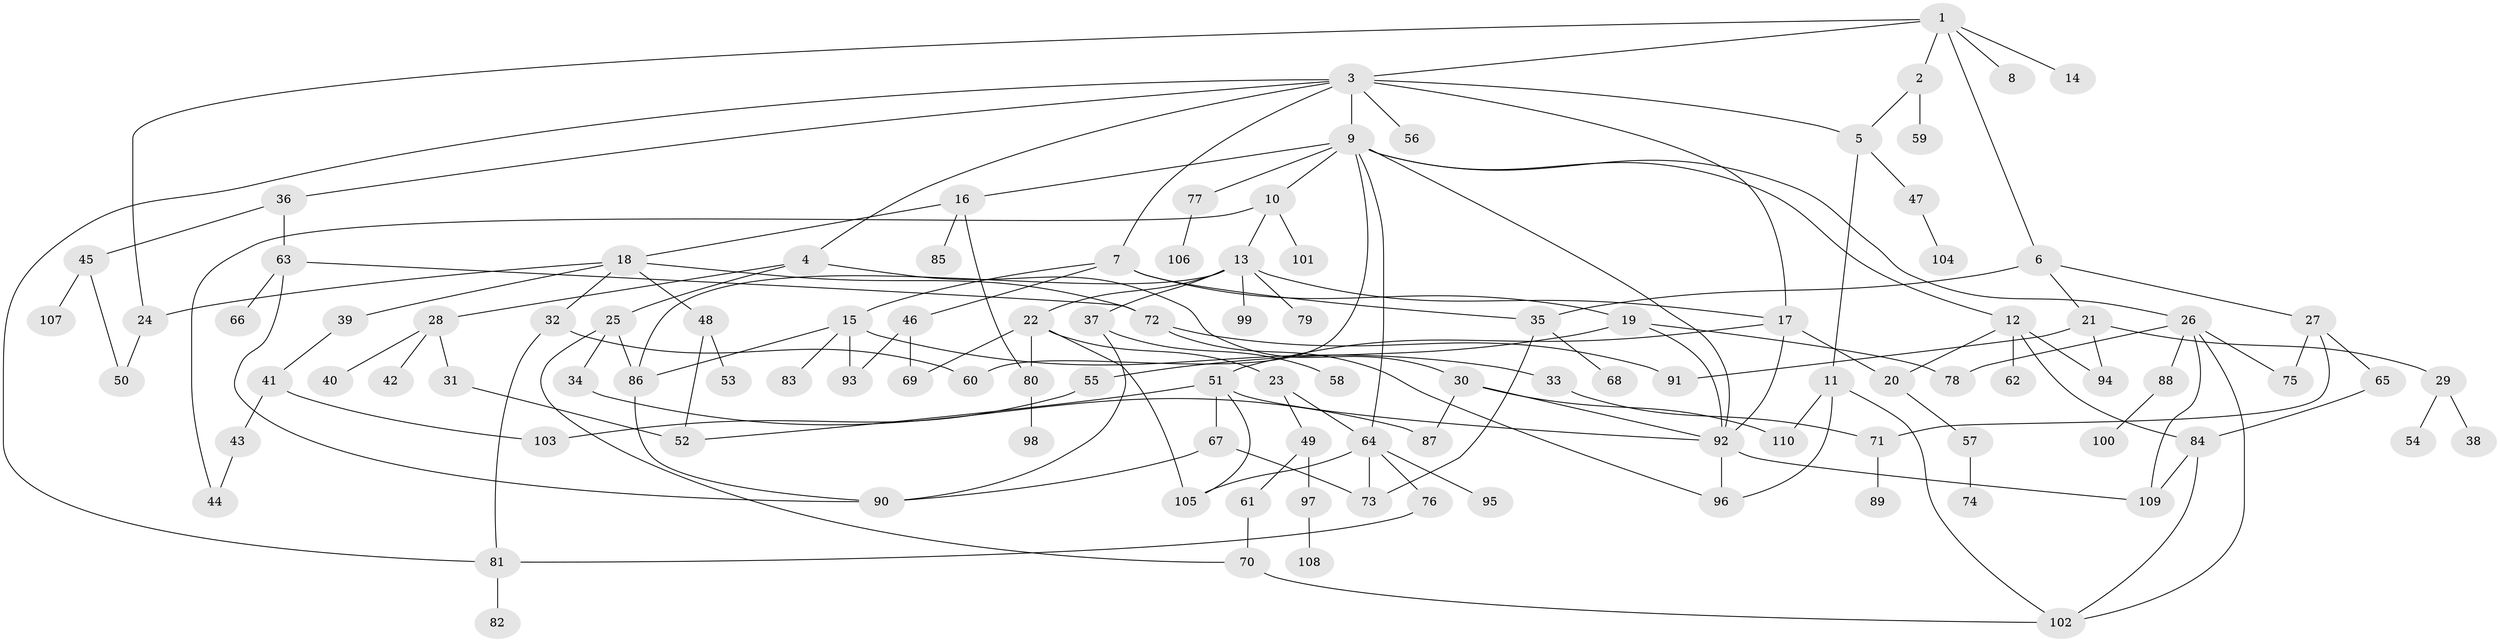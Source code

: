 // Generated by graph-tools (version 1.1) at 2025/10/02/27/25 16:10:55]
// undirected, 110 vertices, 156 edges
graph export_dot {
graph [start="1"]
  node [color=gray90,style=filled];
  1;
  2;
  3;
  4;
  5;
  6;
  7;
  8;
  9;
  10;
  11;
  12;
  13;
  14;
  15;
  16;
  17;
  18;
  19;
  20;
  21;
  22;
  23;
  24;
  25;
  26;
  27;
  28;
  29;
  30;
  31;
  32;
  33;
  34;
  35;
  36;
  37;
  38;
  39;
  40;
  41;
  42;
  43;
  44;
  45;
  46;
  47;
  48;
  49;
  50;
  51;
  52;
  53;
  54;
  55;
  56;
  57;
  58;
  59;
  60;
  61;
  62;
  63;
  64;
  65;
  66;
  67;
  68;
  69;
  70;
  71;
  72;
  73;
  74;
  75;
  76;
  77;
  78;
  79;
  80;
  81;
  82;
  83;
  84;
  85;
  86;
  87;
  88;
  89;
  90;
  91;
  92;
  93;
  94;
  95;
  96;
  97;
  98;
  99;
  100;
  101;
  102;
  103;
  104;
  105;
  106;
  107;
  108;
  109;
  110;
  1 -- 2;
  1 -- 3;
  1 -- 6;
  1 -- 8;
  1 -- 14;
  1 -- 24;
  2 -- 5;
  2 -- 59;
  3 -- 4;
  3 -- 7;
  3 -- 9;
  3 -- 17;
  3 -- 36;
  3 -- 56;
  3 -- 81;
  3 -- 5;
  4 -- 25;
  4 -- 28;
  4 -- 30;
  5 -- 11;
  5 -- 47;
  6 -- 21;
  6 -- 27;
  6 -- 35;
  7 -- 15;
  7 -- 19;
  7 -- 46;
  7 -- 35;
  9 -- 10;
  9 -- 12;
  9 -- 16;
  9 -- 26;
  9 -- 77;
  9 -- 92;
  9 -- 64;
  9 -- 60;
  10 -- 13;
  10 -- 101;
  10 -- 44;
  11 -- 96;
  11 -- 102;
  11 -- 110;
  12 -- 20;
  12 -- 62;
  12 -- 84;
  12 -- 94;
  13 -- 22;
  13 -- 37;
  13 -- 79;
  13 -- 99;
  13 -- 86;
  13 -- 17;
  15 -- 33;
  15 -- 83;
  15 -- 93;
  15 -- 86;
  16 -- 18;
  16 -- 80;
  16 -- 85;
  17 -- 51;
  17 -- 92;
  17 -- 20;
  18 -- 24;
  18 -- 32;
  18 -- 39;
  18 -- 48;
  18 -- 72;
  19 -- 55;
  19 -- 78;
  19 -- 92;
  20 -- 57;
  21 -- 29;
  21 -- 91;
  21 -- 94;
  22 -- 23;
  22 -- 80;
  22 -- 105;
  22 -- 69;
  23 -- 49;
  23 -- 64;
  24 -- 50;
  25 -- 34;
  25 -- 86;
  25 -- 70;
  26 -- 88;
  26 -- 102;
  26 -- 78;
  26 -- 75;
  26 -- 109;
  27 -- 65;
  27 -- 75;
  27 -- 71;
  28 -- 31;
  28 -- 40;
  28 -- 42;
  29 -- 38;
  29 -- 54;
  30 -- 110;
  30 -- 87;
  30 -- 92;
  31 -- 52;
  32 -- 60;
  32 -- 81;
  33 -- 71;
  34 -- 87;
  35 -- 68;
  35 -- 73;
  36 -- 45;
  36 -- 63;
  37 -- 58;
  37 -- 90;
  39 -- 41;
  41 -- 43;
  41 -- 103;
  43 -- 44;
  45 -- 107;
  45 -- 50;
  46 -- 69;
  46 -- 93;
  47 -- 104;
  48 -- 53;
  48 -- 52;
  49 -- 61;
  49 -- 97;
  51 -- 52;
  51 -- 67;
  51 -- 105;
  51 -- 92;
  55 -- 103;
  57 -- 74;
  61 -- 70;
  63 -- 66;
  63 -- 72;
  63 -- 90;
  64 -- 76;
  64 -- 95;
  64 -- 105;
  64 -- 73;
  65 -- 84;
  67 -- 73;
  67 -- 90;
  70 -- 102;
  71 -- 89;
  72 -- 96;
  72 -- 91;
  76 -- 81;
  77 -- 106;
  80 -- 98;
  81 -- 82;
  84 -- 102;
  84 -- 109;
  86 -- 90;
  88 -- 100;
  92 -- 109;
  92 -- 96;
  97 -- 108;
}
